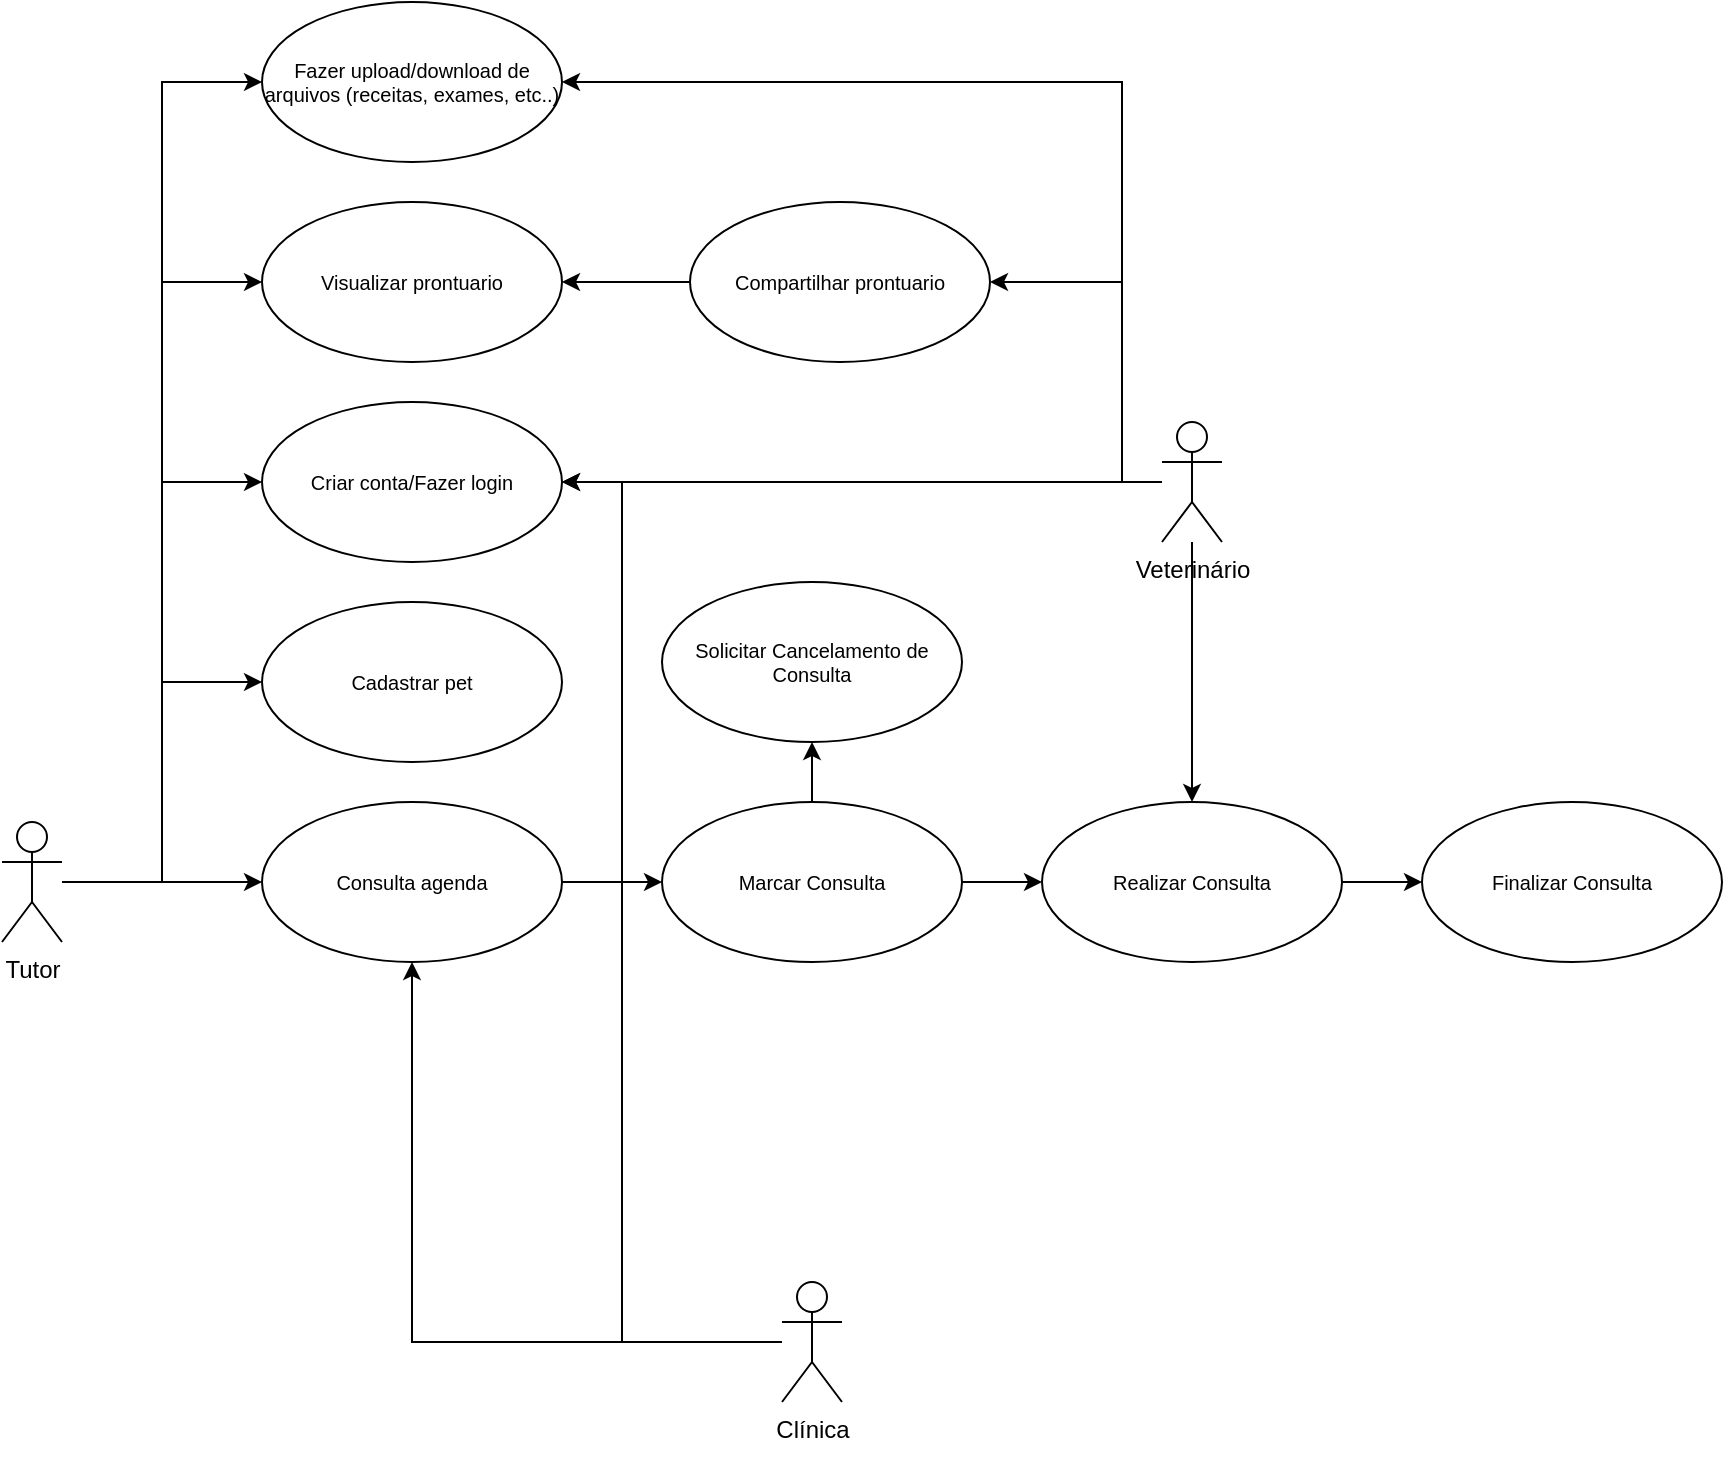 <mxfile version="28.2.5">
  <diagram id="mvHF6bU28nmCs9x5JMJ5" name="Página-1">
    <mxGraphModel dx="1051" dy="710" grid="1" gridSize="10" guides="1" tooltips="1" connect="1" arrows="1" fold="1" page="1" pageScale="1" pageWidth="827" pageHeight="1169" math="0" shadow="0">
      <root>
        <mxCell id="0" />
        <mxCell id="1" parent="0" />
        <mxCell id="aW0zsPOQDkXmxfeUctPx-67" style="edgeStyle=orthogonalEdgeStyle;rounded=0;orthogonalLoop=1;jettySize=auto;html=1;entryX=0;entryY=0.5;entryDx=0;entryDy=0;" edge="1" parent="1" source="aW0zsPOQDkXmxfeUctPx-40" target="aW0zsPOQDkXmxfeUctPx-43">
          <mxGeometry relative="1" as="geometry" />
        </mxCell>
        <mxCell id="aW0zsPOQDkXmxfeUctPx-68" style="edgeStyle=orthogonalEdgeStyle;rounded=0;orthogonalLoop=1;jettySize=auto;html=1;entryX=0;entryY=0.5;entryDx=0;entryDy=0;" edge="1" parent="1" source="aW0zsPOQDkXmxfeUctPx-40" target="aW0zsPOQDkXmxfeUctPx-41">
          <mxGeometry relative="1" as="geometry" />
        </mxCell>
        <mxCell id="aW0zsPOQDkXmxfeUctPx-69" style="edgeStyle=orthogonalEdgeStyle;rounded=0;orthogonalLoop=1;jettySize=auto;html=1;entryX=0;entryY=0.5;entryDx=0;entryDy=0;" edge="1" parent="1" source="aW0zsPOQDkXmxfeUctPx-40" target="aW0zsPOQDkXmxfeUctPx-42">
          <mxGeometry relative="1" as="geometry" />
        </mxCell>
        <mxCell id="aW0zsPOQDkXmxfeUctPx-70" style="edgeStyle=orthogonalEdgeStyle;rounded=0;orthogonalLoop=1;jettySize=auto;html=1;entryX=0;entryY=0.5;entryDx=0;entryDy=0;" edge="1" parent="1" source="aW0zsPOQDkXmxfeUctPx-40" target="aW0zsPOQDkXmxfeUctPx-48">
          <mxGeometry relative="1" as="geometry" />
        </mxCell>
        <mxCell id="aW0zsPOQDkXmxfeUctPx-71" style="edgeStyle=orthogonalEdgeStyle;rounded=0;orthogonalLoop=1;jettySize=auto;html=1;entryX=0;entryY=0.5;entryDx=0;entryDy=0;" edge="1" parent="1" source="aW0zsPOQDkXmxfeUctPx-40" target="aW0zsPOQDkXmxfeUctPx-50">
          <mxGeometry relative="1" as="geometry" />
        </mxCell>
        <mxCell id="aW0zsPOQDkXmxfeUctPx-40" value="Tutor&lt;div&gt;&lt;br&gt;&lt;/div&gt;" style="shape=umlActor;verticalLabelPosition=bottom;verticalAlign=top;html=1;outlineConnect=0;" vertex="1" parent="1">
          <mxGeometry x="70" y="420" width="30" height="60" as="geometry" />
        </mxCell>
        <mxCell id="aW0zsPOQDkXmxfeUctPx-41" value="Criar conta/Fazer login" style="ellipse;whiteSpace=wrap;html=1;fontSize=10;" vertex="1" parent="1">
          <mxGeometry x="200" y="210" width="150" height="80" as="geometry" />
        </mxCell>
        <mxCell id="aW0zsPOQDkXmxfeUctPx-42" value="Cadastrar pet" style="ellipse;whiteSpace=wrap;html=1;fontSize=10;" vertex="1" parent="1">
          <mxGeometry x="200" y="310" width="150" height="80" as="geometry" />
        </mxCell>
        <mxCell id="aW0zsPOQDkXmxfeUctPx-45" value="" style="edgeStyle=orthogonalEdgeStyle;rounded=0;orthogonalLoop=1;jettySize=auto;html=1;fontSize=10;" edge="1" parent="1" source="aW0zsPOQDkXmxfeUctPx-43" target="aW0zsPOQDkXmxfeUctPx-44">
          <mxGeometry relative="1" as="geometry" />
        </mxCell>
        <mxCell id="aW0zsPOQDkXmxfeUctPx-43" value="Consulta agenda" style="ellipse;whiteSpace=wrap;html=1;fontSize=10;" vertex="1" parent="1">
          <mxGeometry x="200" y="410" width="150" height="80" as="geometry" />
        </mxCell>
        <mxCell id="aW0zsPOQDkXmxfeUctPx-56" style="edgeStyle=orthogonalEdgeStyle;rounded=0;orthogonalLoop=1;jettySize=auto;html=1;" edge="1" parent="1" source="aW0zsPOQDkXmxfeUctPx-44" target="aW0zsPOQDkXmxfeUctPx-46">
          <mxGeometry relative="1" as="geometry" />
        </mxCell>
        <mxCell id="aW0zsPOQDkXmxfeUctPx-57" style="edgeStyle=orthogonalEdgeStyle;rounded=0;orthogonalLoop=1;jettySize=auto;html=1;entryX=0;entryY=0.5;entryDx=0;entryDy=0;" edge="1" parent="1" source="aW0zsPOQDkXmxfeUctPx-44" target="aW0zsPOQDkXmxfeUctPx-54">
          <mxGeometry relative="1" as="geometry" />
        </mxCell>
        <mxCell id="aW0zsPOQDkXmxfeUctPx-44" value="Marcar Consulta" style="ellipse;whiteSpace=wrap;html=1;fontSize=10;" vertex="1" parent="1">
          <mxGeometry x="400" y="410" width="150" height="80" as="geometry" />
        </mxCell>
        <mxCell id="aW0zsPOQDkXmxfeUctPx-46" value="Solicitar Cancelamento de Consulta" style="ellipse;whiteSpace=wrap;html=1;fontSize=10;" vertex="1" parent="1">
          <mxGeometry x="400" y="300" width="150" height="80" as="geometry" />
        </mxCell>
        <mxCell id="aW0zsPOQDkXmxfeUctPx-48" value="Visualizar prontuario" style="ellipse;whiteSpace=wrap;html=1;fontSize=10;" vertex="1" parent="1">
          <mxGeometry x="200" y="110" width="150" height="80" as="geometry" />
        </mxCell>
        <mxCell id="aW0zsPOQDkXmxfeUctPx-74" style="edgeStyle=orthogonalEdgeStyle;rounded=0;orthogonalLoop=1;jettySize=auto;html=1;" edge="1" parent="1" source="aW0zsPOQDkXmxfeUctPx-49" target="aW0zsPOQDkXmxfeUctPx-48">
          <mxGeometry relative="1" as="geometry" />
        </mxCell>
        <mxCell id="aW0zsPOQDkXmxfeUctPx-49" value="Compartilhar prontuario" style="ellipse;whiteSpace=wrap;html=1;fontSize=10;" vertex="1" parent="1">
          <mxGeometry x="414" y="110" width="150" height="80" as="geometry" />
        </mxCell>
        <mxCell id="aW0zsPOQDkXmxfeUctPx-50" value="Fazer upload/download de arquivos (receitas, exames, etc..)" style="ellipse;whiteSpace=wrap;html=1;fontSize=10;" vertex="1" parent="1">
          <mxGeometry x="200" y="10" width="150" height="80" as="geometry" />
        </mxCell>
        <mxCell id="aW0zsPOQDkXmxfeUctPx-58" style="edgeStyle=orthogonalEdgeStyle;rounded=0;orthogonalLoop=1;jettySize=auto;html=1;entryX=0.5;entryY=0;entryDx=0;entryDy=0;" edge="1" parent="1" source="aW0zsPOQDkXmxfeUctPx-51" target="aW0zsPOQDkXmxfeUctPx-54">
          <mxGeometry relative="1" as="geometry" />
        </mxCell>
        <mxCell id="aW0zsPOQDkXmxfeUctPx-62" style="edgeStyle=orthogonalEdgeStyle;rounded=0;orthogonalLoop=1;jettySize=auto;html=1;entryX=1;entryY=0.5;entryDx=0;entryDy=0;" edge="1" parent="1" source="aW0zsPOQDkXmxfeUctPx-51" target="aW0zsPOQDkXmxfeUctPx-41">
          <mxGeometry relative="1" as="geometry" />
        </mxCell>
        <mxCell id="aW0zsPOQDkXmxfeUctPx-66" style="edgeStyle=orthogonalEdgeStyle;rounded=0;orthogonalLoop=1;jettySize=auto;html=1;entryX=1;entryY=0.5;entryDx=0;entryDy=0;" edge="1" parent="1" source="aW0zsPOQDkXmxfeUctPx-51" target="aW0zsPOQDkXmxfeUctPx-49">
          <mxGeometry relative="1" as="geometry">
            <Array as="points">
              <mxPoint x="630" y="250" />
              <mxPoint x="630" y="150" />
            </Array>
          </mxGeometry>
        </mxCell>
        <mxCell id="aW0zsPOQDkXmxfeUctPx-73" style="edgeStyle=orthogonalEdgeStyle;rounded=0;orthogonalLoop=1;jettySize=auto;html=1;entryX=1;entryY=0.5;entryDx=0;entryDy=0;" edge="1" parent="1" source="aW0zsPOQDkXmxfeUctPx-51" target="aW0zsPOQDkXmxfeUctPx-50">
          <mxGeometry relative="1" as="geometry">
            <Array as="points">
              <mxPoint x="630" y="250" />
              <mxPoint x="630" y="50" />
            </Array>
          </mxGeometry>
        </mxCell>
        <mxCell id="aW0zsPOQDkXmxfeUctPx-51" value="Veterinário&lt;div&gt;&lt;br&gt;&lt;/div&gt;" style="shape=umlActor;verticalLabelPosition=bottom;verticalAlign=top;html=1;outlineConnect=0;" vertex="1" parent="1">
          <mxGeometry x="650" y="220" width="30" height="60" as="geometry" />
        </mxCell>
        <mxCell id="aW0zsPOQDkXmxfeUctPx-64" style="edgeStyle=orthogonalEdgeStyle;rounded=0;orthogonalLoop=1;jettySize=auto;html=1;entryX=0;entryY=0.5;entryDx=0;entryDy=0;" edge="1" parent="1" source="aW0zsPOQDkXmxfeUctPx-54" target="aW0zsPOQDkXmxfeUctPx-63">
          <mxGeometry relative="1" as="geometry" />
        </mxCell>
        <mxCell id="aW0zsPOQDkXmxfeUctPx-54" value="Realizar Consulta" style="ellipse;whiteSpace=wrap;html=1;fontSize=10;" vertex="1" parent="1">
          <mxGeometry x="590" y="410" width="150" height="80" as="geometry" />
        </mxCell>
        <mxCell id="aW0zsPOQDkXmxfeUctPx-63" value="Finalizar Consulta" style="ellipse;whiteSpace=wrap;html=1;fontSize=10;" vertex="1" parent="1">
          <mxGeometry x="780" y="410" width="150" height="80" as="geometry" />
        </mxCell>
        <mxCell id="aW0zsPOQDkXmxfeUctPx-79" style="edgeStyle=orthogonalEdgeStyle;rounded=0;orthogonalLoop=1;jettySize=auto;html=1;entryX=0.5;entryY=1;entryDx=0;entryDy=0;" edge="1" parent="1" source="aW0zsPOQDkXmxfeUctPx-75" target="aW0zsPOQDkXmxfeUctPx-43">
          <mxGeometry relative="1" as="geometry" />
        </mxCell>
        <mxCell id="aW0zsPOQDkXmxfeUctPx-80" style="edgeStyle=orthogonalEdgeStyle;rounded=0;orthogonalLoop=1;jettySize=auto;html=1;entryX=1;entryY=0.5;entryDx=0;entryDy=0;" edge="1" parent="1" source="aW0zsPOQDkXmxfeUctPx-75" target="aW0zsPOQDkXmxfeUctPx-41">
          <mxGeometry relative="1" as="geometry">
            <mxPoint x="360" y="278" as="targetPoint" />
            <Array as="points">
              <mxPoint x="380" y="680" />
              <mxPoint x="380" y="250" />
            </Array>
          </mxGeometry>
        </mxCell>
        <mxCell id="aW0zsPOQDkXmxfeUctPx-75" value="Clínica&lt;div&gt;&lt;br&gt;&lt;/div&gt;" style="shape=umlActor;verticalLabelPosition=bottom;verticalAlign=top;html=1;outlineConnect=0;" vertex="1" parent="1">
          <mxGeometry x="460" y="650" width="30" height="60" as="geometry" />
        </mxCell>
      </root>
    </mxGraphModel>
  </diagram>
</mxfile>
